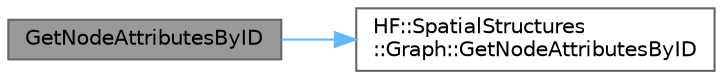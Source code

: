 digraph "GetNodeAttributesByID"
{
 // LATEX_PDF_SIZE
  bgcolor="transparent";
  edge [fontname=Helvetica,fontsize=10,labelfontname=Helvetica,labelfontsize=10];
  node [fontname=Helvetica,fontsize=10,shape=box,height=0.2,width=0.4];
  rankdir="LR";
  Node1 [label="GetNodeAttributesByID",height=0.2,width=0.4,color="gray40", fillcolor="grey60", style="filled", fontcolor="black",tooltip="Retrieve node attribute values from *g."];
  Node1 -> Node2 [color="steelblue1",style="solid"];
  Node2 [label="HF::SpatialStructures\l::Graph::GetNodeAttributesByID",height=0.2,width=0.4,color="grey40", fillcolor="white", style="filled",URL="$a01551.html#a19e8bf9aa4b8c23beee618bd32d3c238",tooltip="Get the score for the given attribute of the specified nodes. Nodes that do not have a score for this..."];
}

